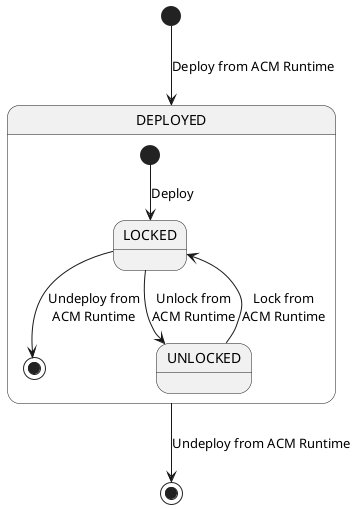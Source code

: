 @startuml

[*] --> DEPLOYED: Deploy from ACM Runtime
DEPLOYED --> [*]: Undeploy from ACM Runtime


state DEPLOYED {
 [*] --> LOCKED: Deploy
 LOCKED --> [*]: Undeploy from\nACM Runtime
 LOCKED --> UNLOCKED: Unlock from\nACM Runtime
 UNLOCKED --> LOCKED: Lock from\nACM Runtime
}

@enduml
